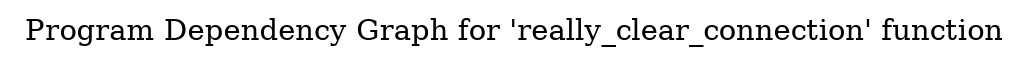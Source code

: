digraph "Program Dependency Graph for 'really_clear_connection' function" {
	label="Program Dependency Graph for 'really_clear_connection' function";

}

